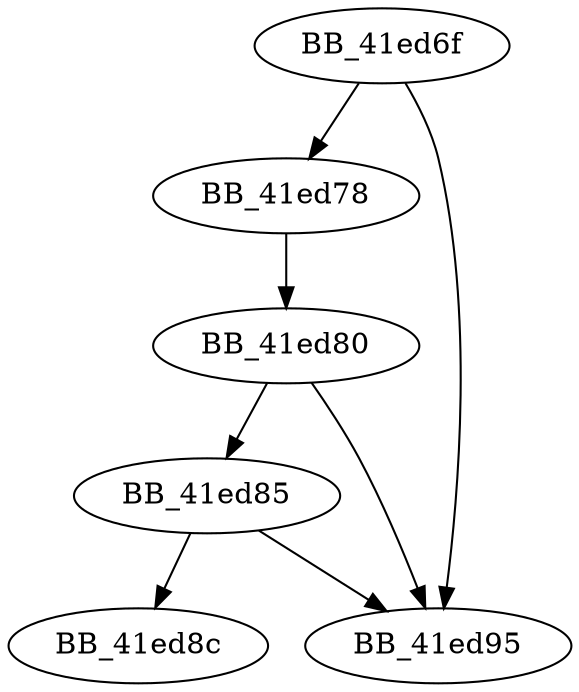 DiGraph ___crtDownlevelLocaleNameToLCID{
BB_41ed6f->BB_41ed78
BB_41ed6f->BB_41ed95
BB_41ed78->BB_41ed80
BB_41ed80->BB_41ed85
BB_41ed80->BB_41ed95
BB_41ed85->BB_41ed8c
BB_41ed85->BB_41ed95
}
